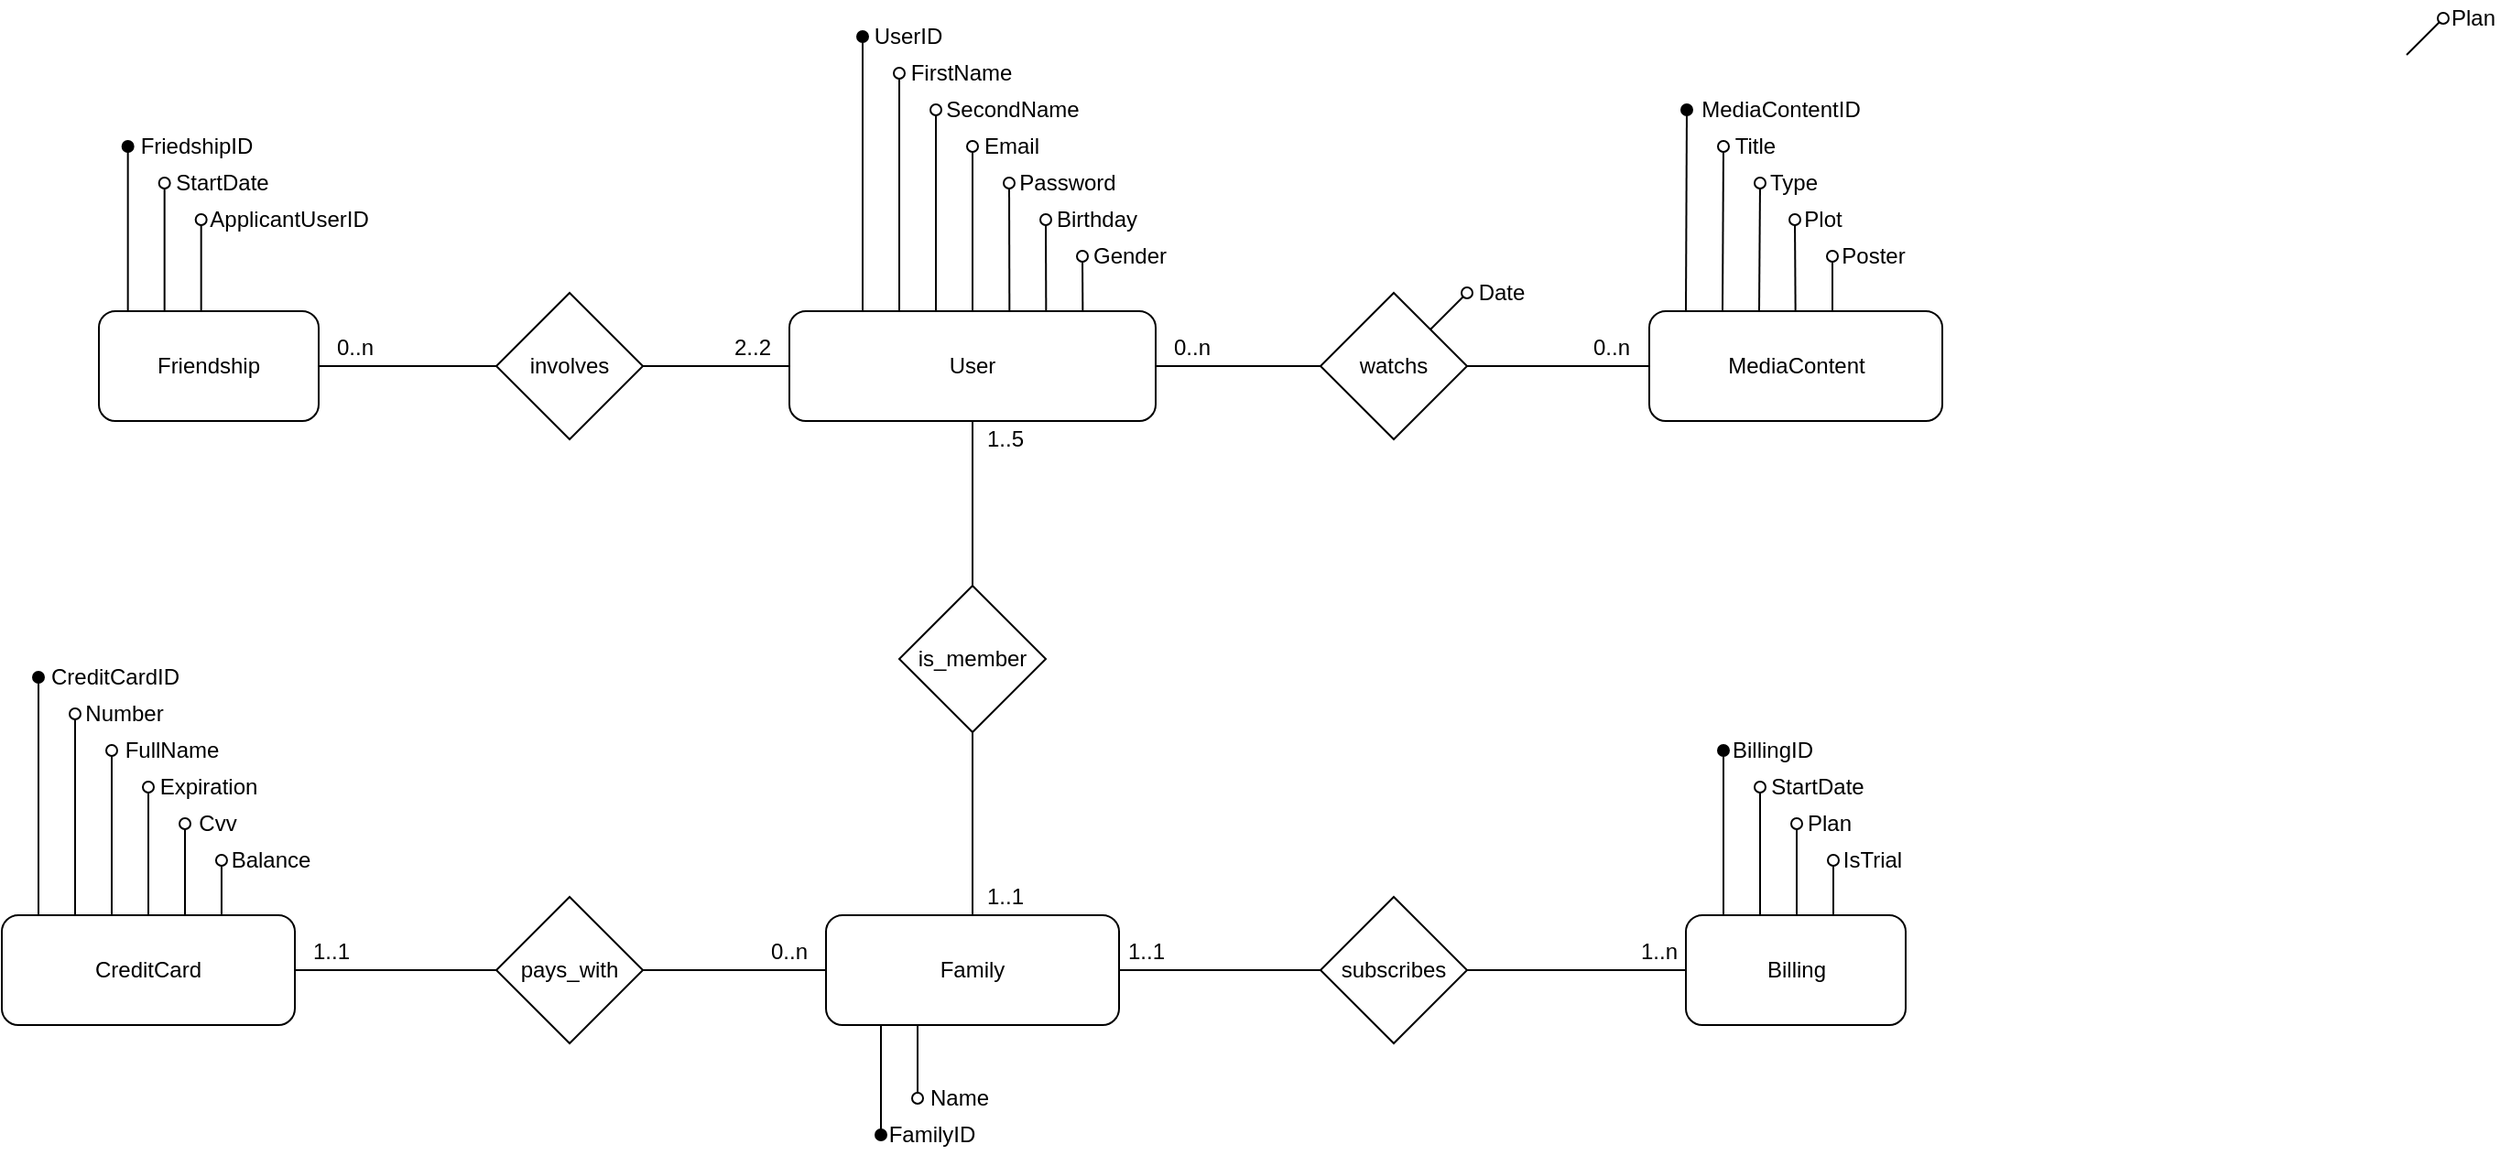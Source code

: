 <mxfile type="device" version="12.5.4"><diagram id="L1P09S_5hTDsqI9xaxgo" name="Page-1"><mxGraphModel grid="1" shadow="0" math="0" pageHeight="1169" pageWidth="827" pageScale="1" page="1" fold="1" arrows="1" connect="1" guides="1" gridSize="10" dy="715" dx="2123" tooltips="1"><root><mxCell id="0"/><mxCell id="1" parent="0"/><mxCell id="2-4jXwVwvctBE40ZgtUO-1" value="User" parent="1" vertex="1" style="rounded=1;whiteSpace=wrap;html=1;"><mxGeometry as="geometry" height="60" width="200" x="-370" y="190"/></mxCell><mxCell id="2-4jXwVwvctBE40ZgtUO-2" value="" parent="1" style="endArrow=oval;html=1;endFill=1;" edge="1"><mxGeometry as="geometry" height="50" width="50" relative="1"><mxPoint as="sourcePoint" x="-330" y="190"/><mxPoint as="targetPoint" x="-330" y="40"/></mxGeometry></mxCell><mxCell id="2-4jXwVwvctBE40ZgtUO-3" value="" parent="1" style="endArrow=oval;html=1;endFill=0;" edge="1"><mxGeometry as="geometry" height="50" width="50" relative="1"><mxPoint as="sourcePoint" x="-310" y="190"/><mxPoint as="targetPoint" x="-310" y="60"/></mxGeometry></mxCell><mxCell id="2-4jXwVwvctBE40ZgtUO-4" value="UserID" parent="1" vertex="1" style="text;html=1;strokeColor=none;fillColor=none;align=center;verticalAlign=middle;whiteSpace=wrap;rounded=0;"><mxGeometry as="geometry" height="20" width="40" x="-325" y="30"/></mxCell><mxCell id="2-4jXwVwvctBE40ZgtUO-6" value="FirstName" parent="1" vertex="1" style="text;html=1;strokeColor=none;fillColor=none;align=center;verticalAlign=middle;whiteSpace=wrap;rounded=0;"><mxGeometry as="geometry" height="20" width="60" x="-306" y="50"/></mxCell><mxCell id="2-4jXwVwvctBE40ZgtUO-7" value="" parent="1" style="endArrow=oval;html=1;endFill=0;" edge="1"><mxGeometry as="geometry" height="50" width="50" relative="1"><mxPoint as="sourcePoint" x="-290" y="190"/><mxPoint as="targetPoint" x="-290" y="80"/></mxGeometry></mxCell><mxCell id="2-4jXwVwvctBE40ZgtUO-8" value="SecondName" parent="1" vertex="1" style="text;html=1;strokeColor=none;fillColor=none;align=center;verticalAlign=middle;whiteSpace=wrap;rounded=0;"><mxGeometry as="geometry" height="20" width="76" x="-286" y="70"/></mxCell><mxCell id="2-4jXwVwvctBE40ZgtUO-11" value="" parent="1" style="endArrow=oval;html=1;endFill=0;" edge="1"><mxGeometry as="geometry" height="50" width="50" relative="1"><mxPoint as="sourcePoint" x="-270" y="190"/><mxPoint as="targetPoint" x="-270" y="100"/></mxGeometry></mxCell><mxCell id="2-4jXwVwvctBE40ZgtUO-12" value="" parent="1" style="endArrow=oval;html=1;endFill=0;" edge="1"><mxGeometry as="geometry" height="50" width="50" relative="1"><mxPoint as="sourcePoint" x="-249.83" y="190"/><mxPoint as="targetPoint" x="-250" y="120"/></mxGeometry></mxCell><mxCell id="2-4jXwVwvctBE40ZgtUO-13" value="" parent="1" style="endArrow=oval;html=1;endFill=0;" edge="1"><mxGeometry as="geometry" height="50" width="50" relative="1"><mxPoint as="sourcePoint" x="-229.83" y="190"/><mxPoint as="targetPoint" x="-230" y="140"/></mxGeometry></mxCell><mxCell id="2-4jXwVwvctBE40ZgtUO-14" value="" parent="1" style="endArrow=oval;html=1;endFill=0;" edge="1"><mxGeometry as="geometry" height="50" width="50" relative="1"><mxPoint as="sourcePoint" x="-209.83" y="190"/><mxPoint as="targetPoint" x="-210" y="160"/></mxGeometry></mxCell><mxCell id="2-4jXwVwvctBE40ZgtUO-15" value="Email" parent="1" vertex="1" style="text;html=1;strokeColor=none;fillColor=none;align=center;verticalAlign=middle;whiteSpace=wrap;rounded=0;"><mxGeometry as="geometry" height="20" width="37" x="-267" y="90"/></mxCell><mxCell id="2-4jXwVwvctBE40ZgtUO-16" value="Birthday" parent="1" vertex="1" style="text;html=1;strokeColor=none;fillColor=none;align=center;verticalAlign=middle;whiteSpace=wrap;rounded=0;"><mxGeometry as="geometry" height="20" width="44" x="-224" y="130"/></mxCell><mxCell id="2-4jXwVwvctBE40ZgtUO-17" value="Gender" parent="1" vertex="1" style="text;html=1;strokeColor=none;fillColor=none;align=center;verticalAlign=middle;whiteSpace=wrap;rounded=0;"><mxGeometry as="geometry" height="20" width="40" x="-203.76" y="150"/></mxCell><mxCell id="2-4jXwVwvctBE40ZgtUO-18" value="Password" parent="1" vertex="1" style="text;html=1;strokeColor=none;fillColor=none;align=center;verticalAlign=middle;whiteSpace=wrap;rounded=0;"><mxGeometry as="geometry" height="20" width="54" x="-245" y="110"/></mxCell><mxCell id="2-4jXwVwvctBE40ZgtUO-20" value="CreditCard" parent="1" vertex="1" style="rounded=1;whiteSpace=wrap;html=1;"><mxGeometry as="geometry" height="60" width="160" x="-800" y="520"/></mxCell><mxCell id="2-4jXwVwvctBE40ZgtUO-21" value="" parent="1" style="endArrow=oval;html=1;endFill=0;exitX=0.25;exitY=0;exitDx=0;exitDy=0;" edge="1" source="2-4jXwVwvctBE40ZgtUO-20"><mxGeometry as="geometry" height="50" width="50" relative="1"><mxPoint as="sourcePoint" x="-760" y="500"/><mxPoint as="targetPoint" x="-760" y="410"/></mxGeometry></mxCell><mxCell id="2-4jXwVwvctBE40ZgtUO-22" value="Number" parent="1" vertex="1" style="text;html=1;strokeColor=none;fillColor=none;align=center;verticalAlign=middle;whiteSpace=wrap;rounded=0;"><mxGeometry as="geometry" height="20" width="46" x="-756" y="400"/></mxCell><mxCell id="2-4jXwVwvctBE40ZgtUO-23" value="" parent="1" style="endArrow=oval;html=1;endFill=0;exitX=0.375;exitY=0;exitDx=0;exitDy=0;exitPerimeter=0;" edge="1" source="2-4jXwVwvctBE40ZgtUO-20"><mxGeometry as="geometry" height="50" width="50" relative="1"><mxPoint as="sourcePoint" x="-740" y="500"/><mxPoint as="targetPoint" x="-740" y="430"/></mxGeometry></mxCell><mxCell id="2-4jXwVwvctBE40ZgtUO-25" value="FullName" parent="1" vertex="1" style="text;html=1;strokeColor=none;fillColor=none;align=center;verticalAlign=middle;whiteSpace=wrap;rounded=0;"><mxGeometry as="geometry" height="20" width="58" x="-736" y="420"/></mxCell><mxCell id="2-4jXwVwvctBE40ZgtUO-26" value="" parent="1" style="endArrow=oval;html=1;endFill=0;exitX=0.5;exitY=0;exitDx=0;exitDy=0;" edge="1" source="2-4jXwVwvctBE40ZgtUO-20"><mxGeometry as="geometry" height="50" width="50" relative="1"><mxPoint as="sourcePoint" x="-720" y="500"/><mxPoint as="targetPoint" x="-720" y="450"/></mxGeometry></mxCell><mxCell id="2-4jXwVwvctBE40ZgtUO-28" value="Expiration" parent="1" vertex="1" style="text;html=1;strokeColor=none;fillColor=none;align=center;verticalAlign=middle;whiteSpace=wrap;rounded=0;"><mxGeometry as="geometry" height="20" width="58" x="-716" y="440"/></mxCell><mxCell id="2-4jXwVwvctBE40ZgtUO-29" value="" parent="1" style="endArrow=oval;html=1;endFill=0;exitX=0.625;exitY=0;exitDx=0;exitDy=0;exitPerimeter=0;" edge="1" source="2-4jXwVwvctBE40ZgtUO-20"><mxGeometry as="geometry" height="50" width="50" relative="1"><mxPoint as="sourcePoint" x="-700" y="500"/><mxPoint as="targetPoint" x="-700" y="470"/></mxGeometry></mxCell><mxCell id="2-4jXwVwvctBE40ZgtUO-30" value="Cvv" parent="1" vertex="1" style="text;html=1;strokeColor=none;fillColor=none;align=center;verticalAlign=middle;whiteSpace=wrap;rounded=0;"><mxGeometry as="geometry" height="20" width="30" x="-697" y="460"/></mxCell><mxCell id="2-4jXwVwvctBE40ZgtUO-31" value="subscribes" parent="1" vertex="1" style="rhombus;whiteSpace=wrap;html=1;"><mxGeometry as="geometry" height="80" width="80" x="-80" y="510"/></mxCell><mxCell id="2-4jXwVwvctBE40ZgtUO-32" value="" parent="1" style="endArrow=none;html=1;entryX=0;entryY=0.5;entryDx=0;entryDy=0;exitX=0;exitY=1;exitDx=0;exitDy=0;" edge="1" source="2-4jXwVwvctBE40ZgtUO-45" target="2-4jXwVwvctBE40ZgtUO-31"><mxGeometry as="geometry" height="50" width="50" relative="1"><mxPoint as="sourcePoint" x="-140" y="600"/><mxPoint as="targetPoint" x="20" y="590"/></mxGeometry></mxCell><mxCell id="2-4jXwVwvctBE40ZgtUO-33" value="" parent="1" style="endArrow=none;html=1;exitX=1;exitY=0.5;exitDx=0;exitDy=0;entryX=0;entryY=0.5;entryDx=0;entryDy=0;" edge="1" source="2-4jXwVwvctBE40ZgtUO-31" target="2-4jXwVwvctBE40ZgtUO-43"><mxGeometry as="geometry" height="50" width="50" relative="1"><mxPoint as="sourcePoint" x="40" y="660"/><mxPoint as="targetPoint" x="330" y="660"/></mxGeometry></mxCell><mxCell id="2-4jXwVwvctBE40ZgtUO-35" value="" parent="1" style="endArrow=oval;html=1;endFill=0;" edge="1"><mxGeometry as="geometry" height="50" width="50" relative="1"><mxPoint as="sourcePoint" x="513" y="50"/><mxPoint as="targetPoint" x="533" y="30"/></mxGeometry></mxCell><mxCell id="2-4jXwVwvctBE40ZgtUO-36" value="Plan" parent="1" vertex="1" style="text;html=1;strokeColor=none;fillColor=none;align=center;verticalAlign=middle;whiteSpace=wrap;rounded=0;"><mxGeometry as="geometry" height="20" width="27" x="536" y="20"/></mxCell><mxCell id="2-4jXwVwvctBE40ZgtUO-43" value="Billing" parent="1" vertex="1" style="rounded=1;whiteSpace=wrap;html=1;"><mxGeometry as="geometry" height="60" width="120" x="119.5" y="520"/></mxCell><mxCell id="2-4jXwVwvctBE40ZgtUO-44" value="1..n" parent="1" vertex="1" style="text;html=1;strokeColor=none;fillColor=none;align=center;verticalAlign=middle;whiteSpace=wrap;rounded=0;"><mxGeometry as="geometry" height="20" width="30" x="89.5" y="530"/></mxCell><mxCell id="2-4jXwVwvctBE40ZgtUO-45" value="1..1" parent="1" vertex="1" style="text;html=1;strokeColor=none;fillColor=none;align=center;verticalAlign=middle;whiteSpace=wrap;rounded=0;"><mxGeometry as="geometry" height="20" width="30" x="-190" y="530"/></mxCell><mxCell id="2-4jXwVwvctBE40ZgtUO-46" value="" parent="1" style="endArrow=oval;html=1;endFill=1;" edge="1"><mxGeometry as="geometry" height="50" width="50" relative="1"><mxPoint as="sourcePoint" x="140" y="520"/><mxPoint as="targetPoint" x="140" y="430"/></mxGeometry></mxCell><mxCell id="2-4jXwVwvctBE40ZgtUO-47" value="BillingID" parent="1" vertex="1" style="text;html=1;strokeColor=none;fillColor=none;align=center;verticalAlign=middle;whiteSpace=wrap;rounded=0;"><mxGeometry as="geometry" height="20" width="46" x="144" y="420"/></mxCell><mxCell id="2-4jXwVwvctBE40ZgtUO-48" value="" parent="1" style="endArrow=oval;html=1;endFill=0;" edge="1"><mxGeometry as="geometry" height="50" width="50" relative="1"><mxPoint as="sourcePoint" x="160" y="520"/><mxPoint as="targetPoint" x="160" y="450"/></mxGeometry></mxCell><mxCell id="2-4jXwVwvctBE40ZgtUO-49" value="Plan" parent="1" vertex="1" style="text;html=1;strokeColor=none;fillColor=none;align=center;verticalAlign=middle;whiteSpace=wrap;rounded=0;"><mxGeometry as="geometry" height="20" width="26" x="185" y="460"/></mxCell><mxCell id="2-4jXwVwvctBE40ZgtUO-50" value="" parent="1" style="endArrow=oval;html=1;endFill=0;" edge="1"><mxGeometry as="geometry" height="50" width="50" relative="1"><mxPoint as="sourcePoint" x="180" y="520"/><mxPoint as="targetPoint" x="180" y="470"/></mxGeometry></mxCell><mxCell id="2-4jXwVwvctBE40ZgtUO-51" value="StartDate" parent="1" vertex="1" style="text;html=1;strokeColor=none;fillColor=none;align=center;verticalAlign=middle;whiteSpace=wrap;rounded=0;"><mxGeometry as="geometry" height="20" width="55" x="164" y="440"/></mxCell><mxCell id="2-4jXwVwvctBE40ZgtUO-52" value="" parent="1" style="endArrow=oval;html=1;endFill=0;" edge="1"><mxGeometry as="geometry" height="50" width="50" relative="1"><mxPoint as="sourcePoint" x="200" y="520"/><mxPoint as="targetPoint" x="200" y="490"/></mxGeometry></mxCell><mxCell id="2-4jXwVwvctBE40ZgtUO-53" value="IsTrial" parent="1" vertex="1" style="text;html=1;strokeColor=none;fillColor=none;align=center;verticalAlign=middle;whiteSpace=wrap;rounded=0;"><mxGeometry as="geometry" height="20" width="37" x="203" y="480"/></mxCell><mxCell id="2-4jXwVwvctBE40ZgtUO-54" value="pays_with" parent="1" vertex="1" style="rhombus;whiteSpace=wrap;html=1;"><mxGeometry as="geometry" height="80" width="80" x="-530" y="510"/></mxCell><mxCell id="2-4jXwVwvctBE40ZgtUO-55" value="" parent="1" style="endArrow=none;html=1;exitX=1;exitY=0.5;exitDx=0;exitDy=0;entryX=0;entryY=0.5;entryDx=0;entryDy=0;" edge="1" source="2-4jXwVwvctBE40ZgtUO-20" target="2-4jXwVwvctBE40ZgtUO-54"><mxGeometry as="geometry" height="50" width="50" relative="1"><mxPoint as="sourcePoint" x="-600" y="670"/><mxPoint as="targetPoint" x="-550" y="620"/></mxGeometry></mxCell><mxCell id="2-4jXwVwvctBE40ZgtUO-56" value="" parent="1" style="endArrow=none;html=1;exitX=1;exitY=0.5;exitDx=0;exitDy=0;entryX=1;entryY=1;entryDx=0;entryDy=0;" edge="1" source="2-4jXwVwvctBE40ZgtUO-54" target="2-4jXwVwvctBE40ZgtUO-59"><mxGeometry as="geometry" height="50" width="50" relative="1"><mxPoint as="sourcePoint" x="-440" y="640"/><mxPoint as="targetPoint" x="-430" y="590"/></mxGeometry></mxCell><mxCell id="2-4jXwVwvctBE40ZgtUO-57" value="1..1" parent="1" vertex="1" style="text;html=1;strokeColor=none;fillColor=none;align=center;verticalAlign=middle;whiteSpace=wrap;rounded=0;"><mxGeometry as="geometry" height="20" width="40" x="-640" y="530"/></mxCell><mxCell id="2-4jXwVwvctBE40ZgtUO-59" value="0..n" parent="1" vertex="1" style="text;html=1;strokeColor=none;fillColor=none;align=center;verticalAlign=middle;whiteSpace=wrap;rounded=0;"><mxGeometry as="geometry" height="20" width="40" x="-390" y="530"/></mxCell><mxCell id="iwlyGIlULVPHcYaXjed1-1" value="Family" parent="1" vertex="1" style="rounded=1;whiteSpace=wrap;html=1;"><mxGeometry as="geometry" height="60" width="160" x="-350" y="520"/></mxCell><mxCell id="iwlyGIlULVPHcYaXjed1-2" value="" parent="1" style="endArrow=none;html=1;endFill=0;startArrow=oval;startFill=1;" edge="1"><mxGeometry as="geometry" height="50" width="50" relative="1"><mxPoint as="sourcePoint" x="-320" y="640"/><mxPoint as="targetPoint" x="-320" y="580"/></mxGeometry></mxCell><mxCell id="iwlyGIlULVPHcYaXjed1-3" value="FamilyID" parent="1" vertex="1" style="text;html=1;strokeColor=none;fillColor=none;align=center;verticalAlign=middle;whiteSpace=wrap;rounded=0;"><mxGeometry as="geometry" height="20" width="56" x="-320" y="630"/></mxCell><mxCell id="iwlyGIlULVPHcYaXjed1-4" value="" parent="1" style="endArrow=none;html=1;endFill=0;startArrow=oval;startFill=0;" edge="1"><mxGeometry as="geometry" height="50" width="50" relative="1"><mxPoint as="sourcePoint" x="-300" y="620"/><mxPoint as="targetPoint" x="-300" y="580"/></mxGeometry></mxCell><mxCell id="iwlyGIlULVPHcYaXjed1-5" value="Name" parent="1" vertex="1" style="text;html=1;strokeColor=none;fillColor=none;align=center;verticalAlign=middle;whiteSpace=wrap;rounded=0;"><mxGeometry as="geometry" height="20" width="46" x="-300" y="610"/></mxCell><mxCell id="iwlyGIlULVPHcYaXjed1-6" value="is_member" parent="1" vertex="1" style="rhombus;whiteSpace=wrap;html=1;"><mxGeometry as="geometry" height="80" width="80" x="-310" y="340"/></mxCell><mxCell id="iwlyGIlULVPHcYaXjed1-7" value="" parent="1" style="endArrow=none;html=1;entryX=0.5;entryY=1;entryDx=0;entryDy=0;exitX=0.5;exitY=0;exitDx=0;exitDy=0;" edge="1" source="iwlyGIlULVPHcYaXjed1-6" target="2-4jXwVwvctBE40ZgtUO-1"><mxGeometry as="geometry" height="50" width="50" relative="1"><mxPoint as="sourcePoint" x="-130" y="350"/><mxPoint as="targetPoint" x="-80" y="300"/></mxGeometry></mxCell><mxCell id="iwlyGIlULVPHcYaXjed1-8" value="" parent="1" style="endArrow=none;html=1;entryX=0.5;entryY=1;entryDx=0;entryDy=0;exitX=0.5;exitY=0;exitDx=0;exitDy=0;" edge="1" source="iwlyGIlULVPHcYaXjed1-1" target="iwlyGIlULVPHcYaXjed1-6"><mxGeometry as="geometry" height="50" width="50" relative="1"><mxPoint as="sourcePoint" x="-150" y="400"/><mxPoint as="targetPoint" x="-100" y="350"/></mxGeometry></mxCell><mxCell id="iwlyGIlULVPHcYaXjed1-9" value="1..1" parent="1" vertex="1" style="text;html=1;strokeColor=none;fillColor=none;align=center;verticalAlign=middle;whiteSpace=wrap;rounded=0;"><mxGeometry as="geometry" height="20" width="30" x="-267" y="500"/></mxCell><mxCell id="iwlyGIlULVPHcYaXjed1-10" value="1..5" parent="1" vertex="1" style="text;html=1;strokeColor=none;fillColor=none;align=center;verticalAlign=middle;whiteSpace=wrap;rounded=0;"><mxGeometry as="geometry" height="20" width="30" x="-267" y="250"/></mxCell><mxCell id="5aN66x5eL9GdeBPAM2HW-1" value="" parent="1" style="endArrow=oval;html=1;endFill=1;" edge="1"><mxGeometry as="geometry" height="50" width="50" relative="1"><mxPoint as="sourcePoint" x="-780" y="520"/><mxPoint as="targetPoint" x="-780" y="390"/></mxGeometry></mxCell><mxCell id="5aN66x5eL9GdeBPAM2HW-2" value="CreditCardID" parent="1" vertex="1" style="text;html=1;strokeColor=none;fillColor=none;align=center;verticalAlign=middle;whiteSpace=wrap;rounded=0;"><mxGeometry as="geometry" height="20" width="76" x="-776" y="380"/></mxCell><mxCell id="5aN66x5eL9GdeBPAM2HW-3" value="" parent="1" style="endArrow=oval;html=1;endFill=0;exitX=0.625;exitY=0;exitDx=0;exitDy=0;exitPerimeter=0;" edge="1"><mxGeometry as="geometry" height="50" width="50" relative="1"><mxPoint as="sourcePoint" x="-680.03" y="520"/><mxPoint as="targetPoint" x="-680.03" y="490"/></mxGeometry></mxCell><mxCell id="5aN66x5eL9GdeBPAM2HW-4" value="Balance" parent="1" vertex="1" style="text;html=1;strokeColor=none;fillColor=none;align=center;verticalAlign=middle;whiteSpace=wrap;rounded=0;"><mxGeometry as="geometry" height="20" width="48" x="-677" y="480"/></mxCell><mxCell id="5aN66x5eL9GdeBPAM2HW-6" value="MediaContent" parent="1" vertex="1" style="rounded=1;whiteSpace=wrap;html=1;"><mxGeometry as="geometry" height="60" width="160" x="99.5" y="190"/></mxCell><mxCell id="5aN66x5eL9GdeBPAM2HW-15" value="" parent="1" style="endArrow=oval;html=1;endFill=1;" edge="1"><mxGeometry as="geometry" height="50" width="50" relative="1"><mxPoint as="sourcePoint" x="119.5" y="190"/><mxPoint as="targetPoint" x="120" y="80"/></mxGeometry></mxCell><mxCell id="5aN66x5eL9GdeBPAM2HW-16" value="MediaContentID" parent="1" vertex="1" style="text;html=1;strokeColor=none;fillColor=none;align=center;verticalAlign=middle;whiteSpace=wrap;rounded=0;"><mxGeometry as="geometry" height="20" width="96.5" x="122.5" y="70"/></mxCell><mxCell id="5aN66x5eL9GdeBPAM2HW-17" value="" parent="1" style="endArrow=oval;html=1;endFill=0;" edge="1"><mxGeometry as="geometry" height="50" width="50" relative="1"><mxPoint as="sourcePoint" x="139.5" y="190"/><mxPoint as="targetPoint" x="140" y="100"/></mxGeometry></mxCell><mxCell id="5aN66x5eL9GdeBPAM2HW-18" value="Type" parent="1" vertex="1" style="text;html=1;strokeColor=none;fillColor=none;align=center;verticalAlign=middle;whiteSpace=wrap;rounded=0;"><mxGeometry as="geometry" height="20" width="28.5" x="164" y="110"/></mxCell><mxCell id="5aN66x5eL9GdeBPAM2HW-19" value="" parent="1" style="endArrow=oval;html=1;endFill=0;" edge="1"><mxGeometry as="geometry" height="50" width="50" relative="1"><mxPoint as="sourcePoint" x="159.5" y="190"/><mxPoint as="targetPoint" x="160" y="120"/></mxGeometry></mxCell><mxCell id="5aN66x5eL9GdeBPAM2HW-20" value="Title" parent="1" vertex="1" style="text;html=1;strokeColor=none;fillColor=none;align=center;verticalAlign=middle;whiteSpace=wrap;rounded=0;"><mxGeometry as="geometry" height="20" width="26.5" x="144" y="90"/></mxCell><mxCell id="5aN66x5eL9GdeBPAM2HW-21" value="" parent="1" style="endArrow=oval;html=1;endFill=0;" edge="1"><mxGeometry as="geometry" height="50" width="50" relative="1"><mxPoint as="sourcePoint" x="199.5" y="190"/><mxPoint as="targetPoint" x="199.5" y="160"/></mxGeometry></mxCell><mxCell id="5aN66x5eL9GdeBPAM2HW-22" value="Poster" parent="1" vertex="1" style="text;html=1;strokeColor=none;fillColor=none;align=center;verticalAlign=middle;whiteSpace=wrap;rounded=0;"><mxGeometry as="geometry" height="20" width="37.5" x="202.5" y="150"/></mxCell><mxCell id="5aN66x5eL9GdeBPAM2HW-23" value="" parent="1" style="endArrow=oval;html=1;endFill=0;" edge="1"><mxGeometry as="geometry" height="50" width="50" relative="1"><mxPoint as="sourcePoint" x="179.33" y="190"/><mxPoint as="targetPoint" x="179" y="140"/></mxGeometry></mxCell><mxCell id="5aN66x5eL9GdeBPAM2HW-24" value="Plot" parent="1" vertex="1" style="text;html=1;strokeColor=none;fillColor=none;align=center;verticalAlign=middle;whiteSpace=wrap;rounded=0;"><mxGeometry as="geometry" height="20" width="25" x="182" y="130"/></mxCell><mxCell id="TRpD3Uaqjmw3FwHSKE-C-1" value="watchs" parent="1" vertex="1" style="rhombus;whiteSpace=wrap;html=1;"><mxGeometry as="geometry" height="80" width="80" x="-80" y="180"/></mxCell><mxCell id="TRpD3Uaqjmw3FwHSKE-C-2" value="" parent="1" style="endArrow=none;html=1;exitX=1;exitY=0.5;exitDx=0;exitDy=0;entryX=0;entryY=0.5;entryDx=0;entryDy=0;" edge="1" source="2-4jXwVwvctBE40ZgtUO-1" target="TRpD3Uaqjmw3FwHSKE-C-1"><mxGeometry as="geometry" height="50" width="50" relative="1"><mxPoint as="sourcePoint" x="-90" y="330"/><mxPoint as="targetPoint" x="-40" y="280"/></mxGeometry></mxCell><mxCell id="TRpD3Uaqjmw3FwHSKE-C-3" value="" parent="1" style="endArrow=none;html=1;exitX=1;exitY=0.5;exitDx=0;exitDy=0;entryX=0;entryY=0.5;entryDx=0;entryDy=0;" edge="1" source="TRpD3Uaqjmw3FwHSKE-C-1" target="5aN66x5eL9GdeBPAM2HW-6"><mxGeometry as="geometry" height="50" width="50" relative="1"><mxPoint as="sourcePoint" x="-10" y="370"/><mxPoint as="targetPoint" x="40" y="320"/></mxGeometry></mxCell><mxCell id="TRpD3Uaqjmw3FwHSKE-C-4" value="0..n" parent="1" vertex="1" style="text;html=1;strokeColor=none;fillColor=none;align=center;verticalAlign=middle;whiteSpace=wrap;rounded=0;"><mxGeometry as="geometry" height="20" width="40" x="-170" y="200"/></mxCell><mxCell id="TRpD3Uaqjmw3FwHSKE-C-5" value="0..n" parent="1" vertex="1" style="text;html=1;strokeColor=none;fillColor=none;align=center;verticalAlign=middle;whiteSpace=wrap;rounded=0;"><mxGeometry as="geometry" height="20" width="40" x="59" y="200"/></mxCell><mxCell id="TRpD3Uaqjmw3FwHSKE-C-8" value="" parent="1" style="endArrow=oval;html=1;endFill=0;exitX=1;exitY=0;exitDx=0;exitDy=0;" edge="1" source="TRpD3Uaqjmw3FwHSKE-C-1"><mxGeometry as="geometry" height="50" width="50" relative="1"><mxPoint as="sourcePoint" x="-10.0" y="200"/><mxPoint as="targetPoint" y="180"/></mxGeometry></mxCell><mxCell id="TRpD3Uaqjmw3FwHSKE-C-9" value="Date" parent="1" vertex="1" style="text;html=1;strokeColor=none;fillColor=none;align=center;verticalAlign=middle;whiteSpace=wrap;rounded=0;"><mxGeometry as="geometry" height="20" width="30" x="4" y="170"/></mxCell><mxCell id="TRpD3Uaqjmw3FwHSKE-C-17" value="Friendship" parent="1" vertex="1" style="rounded=1;whiteSpace=wrap;html=1;"><mxGeometry as="geometry" height="60" width="120" x="-747" y="190"/></mxCell><mxCell id="TRpD3Uaqjmw3FwHSKE-C-18" value="involves" parent="1" vertex="1" style="rhombus;whiteSpace=wrap;html=1;"><mxGeometry as="geometry" height="80" width="80" x="-530" y="180"/></mxCell><mxCell id="TRpD3Uaqjmw3FwHSKE-C-19" value="" parent="1" style="endArrow=none;html=1;exitX=1;exitY=0.5;exitDx=0;exitDy=0;entryX=0;entryY=0.5;entryDx=0;entryDy=0;" edge="1" source="TRpD3Uaqjmw3FwHSKE-C-17" target="TRpD3Uaqjmw3FwHSKE-C-18"><mxGeometry as="geometry" height="50" width="50" relative="1"><mxPoint as="sourcePoint" x="-580" y="330"/><mxPoint as="targetPoint" x="-530" y="280"/></mxGeometry></mxCell><mxCell id="TRpD3Uaqjmw3FwHSKE-C-21" value="" parent="1" style="endArrow=none;html=1;exitX=1;exitY=0.5;exitDx=0;exitDy=0;entryX=0;entryY=0.5;entryDx=0;entryDy=0;" edge="1" source="TRpD3Uaqjmw3FwHSKE-C-18" target="2-4jXwVwvctBE40ZgtUO-1"><mxGeometry as="geometry" height="50" width="50" relative="1"><mxPoint as="sourcePoint" x="-450" y="310"/><mxPoint as="targetPoint" x="-400" y="260"/></mxGeometry></mxCell><mxCell id="TRpD3Uaqjmw3FwHSKE-C-22" value="0..n" parent="1" vertex="1" style="text;html=1;strokeColor=none;fillColor=none;align=center;verticalAlign=middle;whiteSpace=wrap;rounded=0;"><mxGeometry as="geometry" height="20" width="40" x="-627" y="200"/></mxCell><mxCell id="TRpD3Uaqjmw3FwHSKE-C-23" value="2..2" parent="1" vertex="1" style="text;html=1;strokeColor=none;fillColor=none;align=center;verticalAlign=middle;whiteSpace=wrap;rounded=0;"><mxGeometry as="geometry" height="20" width="40" x="-410" y="200"/></mxCell><mxCell id="TRpD3Uaqjmw3FwHSKE-C-24" value="" parent="1" style="endArrow=oval;html=1;endFill=1;" edge="1"><mxGeometry as="geometry" height="50" width="50" relative="1"><mxPoint as="sourcePoint" x="-731.17" y="190"/><mxPoint as="targetPoint" x="-731.17" y="100.0"/></mxGeometry></mxCell><mxCell id="TRpD3Uaqjmw3FwHSKE-C-25" value="FriedshipID" parent="1" vertex="1" style="text;html=1;strokeColor=none;fillColor=none;align=center;verticalAlign=middle;whiteSpace=wrap;rounded=0;"><mxGeometry as="geometry" height="20" width="67.17" x="-727.17" y="90"/></mxCell><mxCell id="TRpD3Uaqjmw3FwHSKE-C-26" value="" parent="1" style="endArrow=oval;html=1;endFill=0;" edge="1"><mxGeometry as="geometry" height="50" width="50" relative="1"><mxPoint as="sourcePoint" x="-711.17" y="190"/><mxPoint as="targetPoint" x="-711.17" y="120.0"/></mxGeometry></mxCell><mxCell id="TRpD3Uaqjmw3FwHSKE-C-27" value="ApplicantUserID" parent="1" vertex="1" style="text;html=1;strokeColor=none;fillColor=none;align=center;verticalAlign=middle;whiteSpace=wrap;rounded=0;"><mxGeometry as="geometry" height="20" width="86.17" x="-686.17" y="130"/></mxCell><mxCell id="TRpD3Uaqjmw3FwHSKE-C-28" value="" parent="1" style="endArrow=oval;html=1;endFill=0;" edge="1"><mxGeometry as="geometry" height="50" width="50" relative="1"><mxPoint as="sourcePoint" x="-691.17" y="190"/><mxPoint as="targetPoint" x="-691.17" y="140.0"/></mxGeometry></mxCell><mxCell id="TRpD3Uaqjmw3FwHSKE-C-29" value="StartDate" parent="1" vertex="1" style="text;html=1;strokeColor=none;fillColor=none;align=center;verticalAlign=middle;whiteSpace=wrap;rounded=0;"><mxGeometry as="geometry" height="20" width="55" x="-707.17" y="110"/></mxCell></root></mxGraphModel></diagram></mxfile>